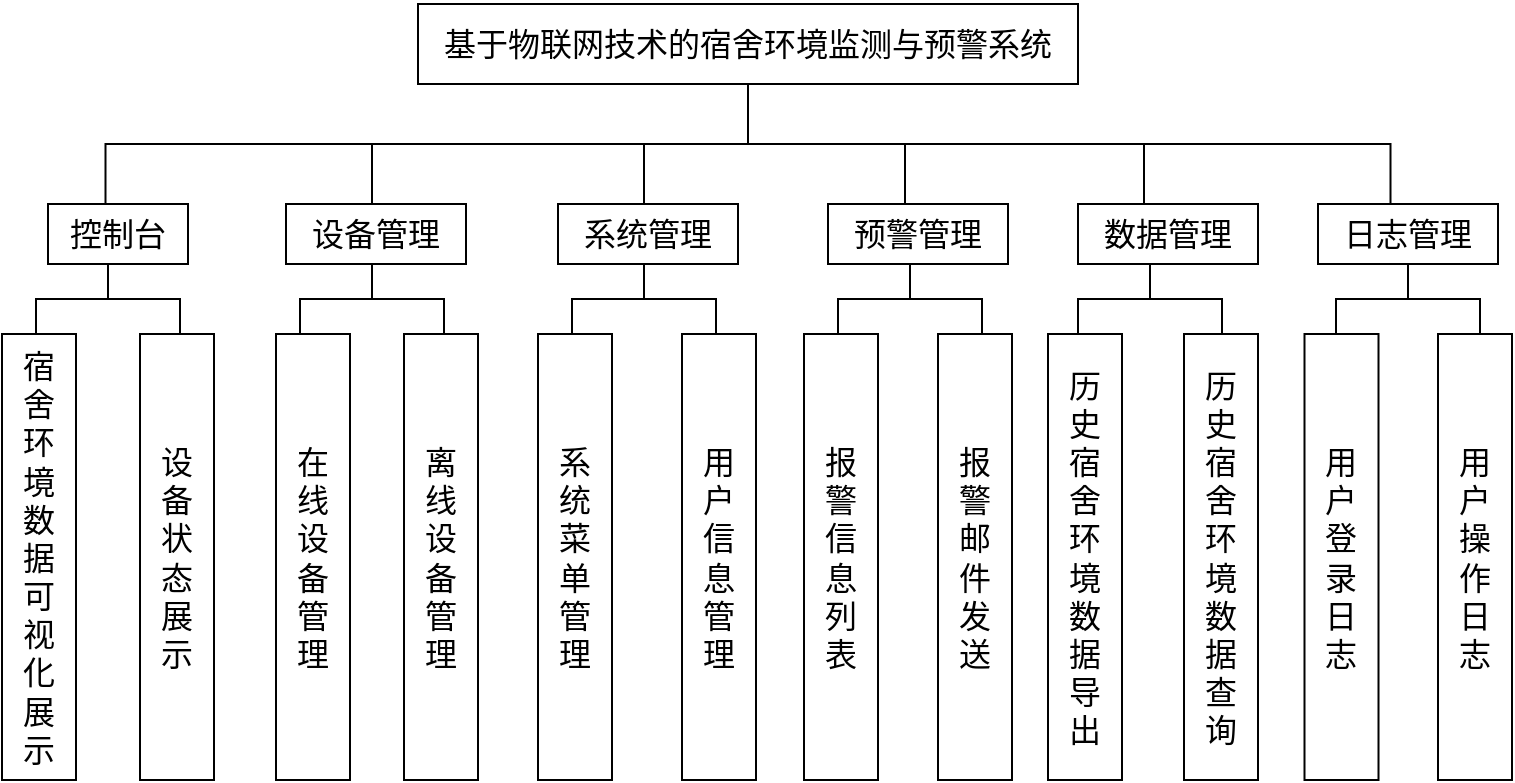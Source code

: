 <mxfile version="26.2.14">
  <diagram name="第 1 页" id="5ql-rkAp0StZzGZ4hSSv">
    <mxGraphModel dx="1534" dy="826" grid="1" gridSize="10" guides="1" tooltips="1" connect="1" arrows="1" fold="1" page="1" pageScale="1" pageWidth="827" pageHeight="1169" math="0" shadow="0">
      <root>
        <mxCell id="0" />
        <mxCell id="1" parent="0" />
        <mxCell id="PGz1YW0kTqPZM6cN3-vh-1" value="&lt;p class=&quot;MsoNormal&quot;&gt;&lt;font face=&quot;Helvetica&quot; style=&quot;font-size: 16px;&quot;&gt;&lt;font style=&quot;&quot;&gt;基于物联网&lt;/font&gt;技术的宿舍&lt;font style=&quot;&quot;&gt;环境监测与预警系统&lt;/font&gt;&lt;/font&gt;&lt;/p&gt;" style="rounded=0;whiteSpace=wrap;html=1;" vertex="1" parent="1">
          <mxGeometry x="260" y="250" width="330" height="40" as="geometry" />
        </mxCell>
        <mxCell id="PGz1YW0kTqPZM6cN3-vh-2" value="" style="strokeWidth=1;html=1;shape=mxgraph.flowchart.annotation_2;align=left;labelPosition=right;pointerEvents=1;direction=south;" vertex="1" parent="1">
          <mxGeometry x="103.75" y="290" width="642.5" height="60" as="geometry" />
        </mxCell>
        <mxCell id="PGz1YW0kTqPZM6cN3-vh-3" value="&lt;font style=&quot;font-size: 16px;&quot;&gt;宿&lt;/font&gt;&lt;div&gt;&lt;font style=&quot;font-size: 16px;&quot;&gt;舍&lt;/font&gt;&lt;/div&gt;&lt;div&gt;&lt;font style=&quot;font-size: 16px;&quot;&gt;环&lt;/font&gt;&lt;/div&gt;&lt;div&gt;&lt;font style=&quot;font-size: 16px;&quot;&gt;境&lt;/font&gt;&lt;/div&gt;&lt;div&gt;&lt;font style=&quot;font-size: 16px;&quot;&gt;数&lt;/font&gt;&lt;/div&gt;&lt;div&gt;&lt;font style=&quot;font-size: 16px;&quot;&gt;据&lt;/font&gt;&lt;/div&gt;&lt;div&gt;&lt;font style=&quot;font-size: 16px;&quot;&gt;可&lt;/font&gt;&lt;/div&gt;&lt;div&gt;&lt;font style=&quot;font-size: 16px;&quot;&gt;视&lt;/font&gt;&lt;/div&gt;&lt;div&gt;&lt;font style=&quot;font-size: 16px;&quot;&gt;化&lt;/font&gt;&lt;/div&gt;&lt;div&gt;&lt;font style=&quot;font-size: 16px;&quot;&gt;展&lt;/font&gt;&lt;/div&gt;&lt;div&gt;&lt;font style=&quot;font-size: 16px;&quot;&gt;示&lt;/font&gt;&lt;/div&gt;" style="rounded=0;whiteSpace=wrap;html=1;direction=west;" vertex="1" parent="1">
          <mxGeometry x="52" y="415" width="37" height="223" as="geometry" />
        </mxCell>
        <mxCell id="PGz1YW0kTqPZM6cN3-vh-4" value="&lt;font style=&quot;font-size: 16px;&quot;&gt;控制台&lt;/font&gt;" style="rounded=0;whiteSpace=wrap;html=1;" vertex="1" parent="1">
          <mxGeometry x="75" y="350" width="70" height="30" as="geometry" />
        </mxCell>
        <mxCell id="PGz1YW0kTqPZM6cN3-vh-5" value="" style="endArrow=none;html=1;rounded=0;" edge="1" parent="1">
          <mxGeometry width="50" height="50" relative="1" as="geometry">
            <mxPoint x="237" y="350" as="sourcePoint" />
            <mxPoint x="237" y="320" as="targetPoint" />
          </mxGeometry>
        </mxCell>
        <mxCell id="PGz1YW0kTqPZM6cN3-vh-6" value="" style="endArrow=none;html=1;rounded=0;" edge="1" parent="1">
          <mxGeometry width="50" height="50" relative="1" as="geometry">
            <mxPoint x="373" y="350" as="sourcePoint" />
            <mxPoint x="373" y="320" as="targetPoint" />
          </mxGeometry>
        </mxCell>
        <mxCell id="PGz1YW0kTqPZM6cN3-vh-8" value="" style="endArrow=none;html=1;rounded=0;" edge="1" parent="1">
          <mxGeometry width="50" height="50" relative="1" as="geometry">
            <mxPoint x="503.5" y="350" as="sourcePoint" />
            <mxPoint x="503.5" y="320" as="targetPoint" />
          </mxGeometry>
        </mxCell>
        <mxCell id="PGz1YW0kTqPZM6cN3-vh-9" value="" style="endArrow=none;html=1;rounded=0;" edge="1" parent="1">
          <mxGeometry width="50" height="50" relative="1" as="geometry">
            <mxPoint x="623" y="350" as="sourcePoint" />
            <mxPoint x="623" y="320" as="targetPoint" />
          </mxGeometry>
        </mxCell>
        <mxCell id="PGz1YW0kTqPZM6cN3-vh-11" value="&lt;font style=&quot;font-size: 16px;&quot;&gt;设备管理&lt;/font&gt;" style="rounded=0;whiteSpace=wrap;html=1;" vertex="1" parent="1">
          <mxGeometry x="194" y="350" width="90" height="30" as="geometry" />
        </mxCell>
        <mxCell id="PGz1YW0kTqPZM6cN3-vh-12" value="&lt;font style=&quot;font-size: 16px;&quot;&gt;系统管理&lt;/font&gt;" style="rounded=0;whiteSpace=wrap;html=1;" vertex="1" parent="1">
          <mxGeometry x="330" y="350" width="90" height="30" as="geometry" />
        </mxCell>
        <mxCell id="PGz1YW0kTqPZM6cN3-vh-13" value="&lt;font style=&quot;font-size: 16px;&quot;&gt;预警管理&lt;/font&gt;" style="rounded=0;whiteSpace=wrap;html=1;" vertex="1" parent="1">
          <mxGeometry x="465" y="350" width="90" height="30" as="geometry" />
        </mxCell>
        <mxCell id="PGz1YW0kTqPZM6cN3-vh-14" value="&lt;font style=&quot;font-size: 16px;&quot;&gt;数据管理&lt;/font&gt;" style="rounded=0;whiteSpace=wrap;html=1;" vertex="1" parent="1">
          <mxGeometry x="590" y="350" width="90" height="30" as="geometry" />
        </mxCell>
        <mxCell id="PGz1YW0kTqPZM6cN3-vh-15" value="&lt;font style=&quot;font-size: 16px;&quot;&gt;日志管理&lt;/font&gt;" style="rounded=0;whiteSpace=wrap;html=1;" vertex="1" parent="1">
          <mxGeometry x="710" y="350" width="90" height="30" as="geometry" />
        </mxCell>
        <mxCell id="PGz1YW0kTqPZM6cN3-vh-35" value="&lt;span style=&quot;font-size: 16px;&quot;&gt;设&lt;/span&gt;&lt;div&gt;&lt;span style=&quot;font-size: 16px;&quot;&gt;备&lt;/span&gt;&lt;/div&gt;&lt;div&gt;&lt;span style=&quot;font-size: 16px;&quot;&gt;状&lt;/span&gt;&lt;/div&gt;&lt;div&gt;&lt;span style=&quot;font-size: 16px;&quot;&gt;态&lt;/span&gt;&lt;/div&gt;&lt;div&gt;&lt;span style=&quot;font-size: 16px;&quot;&gt;展&lt;/span&gt;&lt;/div&gt;&lt;div&gt;&lt;span style=&quot;font-size: 16px;&quot;&gt;示&lt;/span&gt;&lt;/div&gt;" style="rounded=0;whiteSpace=wrap;html=1;direction=west;" vertex="1" parent="1">
          <mxGeometry x="121" y="415" width="37" height="223" as="geometry" />
        </mxCell>
        <mxCell id="PGz1YW0kTqPZM6cN3-vh-36" value="&lt;font style=&quot;font-size: 16px;&quot;&gt;在&lt;/font&gt;&lt;div&gt;&lt;font style=&quot;font-size: 16px;&quot;&gt;线&lt;/font&gt;&lt;/div&gt;&lt;div&gt;&lt;font style=&quot;font-size: 16px;&quot;&gt;设&lt;/font&gt;&lt;/div&gt;&lt;div&gt;&lt;font style=&quot;font-size: 16px;&quot;&gt;备&lt;/font&gt;&lt;/div&gt;&lt;div&gt;&lt;font style=&quot;font-size: 16px;&quot;&gt;管&lt;/font&gt;&lt;/div&gt;&lt;div&gt;&lt;font style=&quot;font-size: 16px;&quot;&gt;理&lt;/font&gt;&lt;/div&gt;" style="rounded=0;whiteSpace=wrap;html=1;direction=west;" vertex="1" parent="1">
          <mxGeometry x="189" y="415" width="37" height="223" as="geometry" />
        </mxCell>
        <mxCell id="PGz1YW0kTqPZM6cN3-vh-37" value="&lt;font style=&quot;font-size: 16px;&quot;&gt;离&lt;/font&gt;&lt;div&gt;&lt;font style=&quot;font-size: 16px;&quot;&gt;线&lt;/font&gt;&lt;/div&gt;&lt;div&gt;&lt;font style=&quot;font-size: 16px;&quot;&gt;设&lt;/font&gt;&lt;/div&gt;&lt;div&gt;&lt;font style=&quot;font-size: 16px;&quot;&gt;备&lt;/font&gt;&lt;/div&gt;&lt;div&gt;&lt;font style=&quot;font-size: 16px;&quot;&gt;管&lt;/font&gt;&lt;/div&gt;&lt;div&gt;&lt;font style=&quot;font-size: 16px;&quot;&gt;理&lt;/font&gt;&lt;/div&gt;" style="rounded=0;whiteSpace=wrap;html=1;direction=west;" vertex="1" parent="1">
          <mxGeometry x="253" y="415" width="37" height="223" as="geometry" />
        </mxCell>
        <mxCell id="PGz1YW0kTqPZM6cN3-vh-38" value="&lt;font style=&quot;font-size: 16px;&quot;&gt;系&lt;/font&gt;&lt;div&gt;&lt;font style=&quot;font-size: 16px;&quot;&gt;统&lt;/font&gt;&lt;/div&gt;&lt;div&gt;&lt;font style=&quot;font-size: 16px;&quot;&gt;菜&lt;/font&gt;&lt;div&gt;&lt;font style=&quot;font-size: 16px;&quot;&gt;单&lt;/font&gt;&lt;/div&gt;&lt;div&gt;&lt;font style=&quot;font-size: 16px;&quot;&gt;管&lt;/font&gt;&lt;/div&gt;&lt;div&gt;&lt;font style=&quot;font-size: 16px;&quot;&gt;理&lt;/font&gt;&lt;/div&gt;&lt;/div&gt;" style="rounded=0;whiteSpace=wrap;html=1;direction=west;" vertex="1" parent="1">
          <mxGeometry x="320" y="415" width="37" height="223" as="geometry" />
        </mxCell>
        <mxCell id="PGz1YW0kTqPZM6cN3-vh-39" value="&lt;font style=&quot;font-size: 16px;&quot;&gt;用&lt;/font&gt;&lt;div&gt;&lt;font style=&quot;font-size: 16px;&quot;&gt;户&lt;/font&gt;&lt;/div&gt;&lt;div&gt;&lt;font style=&quot;font-size: 16px;&quot;&gt;信&lt;/font&gt;&lt;/div&gt;&lt;div&gt;&lt;font style=&quot;font-size: 16px;&quot;&gt;息&lt;/font&gt;&lt;/div&gt;&lt;div&gt;&lt;font style=&quot;font-size: 16px;&quot;&gt;管&lt;/font&gt;&lt;/div&gt;&lt;div&gt;&lt;font style=&quot;font-size: 16px;&quot;&gt;理&lt;/font&gt;&lt;/div&gt;" style="rounded=0;whiteSpace=wrap;html=1;direction=west;" vertex="1" parent="1">
          <mxGeometry x="392" y="415" width="37" height="223" as="geometry" />
        </mxCell>
        <mxCell id="PGz1YW0kTqPZM6cN3-vh-40" value="&lt;font style=&quot;font-size: 16px;&quot;&gt;报&lt;/font&gt;&lt;div&gt;&lt;font style=&quot;font-size: 16px;&quot;&gt;警&lt;/font&gt;&lt;/div&gt;&lt;div&gt;&lt;font style=&quot;font-size: 16px;&quot;&gt;信&lt;/font&gt;&lt;/div&gt;&lt;div&gt;&lt;font style=&quot;font-size: 16px;&quot;&gt;息&lt;/font&gt;&lt;/div&gt;&lt;div&gt;&lt;font style=&quot;font-size: 16px;&quot;&gt;列&lt;/font&gt;&lt;/div&gt;&lt;div&gt;&lt;font style=&quot;font-size: 16px;&quot;&gt;表&lt;/font&gt;&lt;/div&gt;" style="rounded=0;whiteSpace=wrap;html=1;direction=west;" vertex="1" parent="1">
          <mxGeometry x="453" y="415" width="37" height="223" as="geometry" />
        </mxCell>
        <mxCell id="PGz1YW0kTqPZM6cN3-vh-41" value="&lt;font style=&quot;font-size: 16px;&quot;&gt;报&lt;/font&gt;&lt;div&gt;&lt;font style=&quot;font-size: 16px;&quot;&gt;警&lt;/font&gt;&lt;/div&gt;&lt;div&gt;&lt;font style=&quot;font-size: 16px;&quot;&gt;邮&lt;/font&gt;&lt;/div&gt;&lt;div&gt;&lt;font style=&quot;font-size: 16px;&quot;&gt;件&lt;/font&gt;&lt;/div&gt;&lt;div&gt;&lt;font style=&quot;font-size: 16px;&quot;&gt;发&lt;/font&gt;&lt;/div&gt;&lt;div&gt;&lt;font style=&quot;font-size: 16px;&quot;&gt;送&lt;/font&gt;&lt;/div&gt;" style="rounded=0;whiteSpace=wrap;html=1;direction=west;" vertex="1" parent="1">
          <mxGeometry x="520" y="415" width="37" height="223" as="geometry" />
        </mxCell>
        <mxCell id="PGz1YW0kTqPZM6cN3-vh-42" value="&lt;font style=&quot;font-size: 16px;&quot;&gt;历&lt;/font&gt;&lt;div&gt;&lt;font style=&quot;font-size: 16px;&quot;&gt;史&lt;/font&gt;&lt;/div&gt;&lt;div&gt;&lt;font style=&quot;font-size: 16px;&quot;&gt;宿&lt;/font&gt;&lt;/div&gt;&lt;div&gt;&lt;font style=&quot;font-size: 16px;&quot;&gt;舍&lt;/font&gt;&lt;/div&gt;&lt;div&gt;&lt;font style=&quot;font-size: 16px;&quot;&gt;环&lt;/font&gt;&lt;/div&gt;&lt;div&gt;&lt;font style=&quot;font-size: 16px;&quot;&gt;境&lt;/font&gt;&lt;/div&gt;&lt;div&gt;&lt;font style=&quot;font-size: 16px;&quot;&gt;数&lt;/font&gt;&lt;/div&gt;&lt;div&gt;&lt;font style=&quot;font-size: 16px;&quot;&gt;据&lt;/font&gt;&lt;/div&gt;&lt;div&gt;&lt;font style=&quot;font-size: 16px;&quot;&gt;导&lt;/font&gt;&lt;/div&gt;&lt;div&gt;&lt;font style=&quot;font-size: 16px;&quot;&gt;出&lt;/font&gt;&lt;/div&gt;" style="rounded=0;whiteSpace=wrap;html=1;direction=west;" vertex="1" parent="1">
          <mxGeometry x="575" y="415" width="37" height="223" as="geometry" />
        </mxCell>
        <mxCell id="PGz1YW0kTqPZM6cN3-vh-43" value="&lt;font style=&quot;font-size: 16px;&quot;&gt;历&lt;/font&gt;&lt;div&gt;&lt;font style=&quot;font-size: 16px;&quot;&gt;史&lt;/font&gt;&lt;/div&gt;&lt;div&gt;&lt;font style=&quot;font-size: 16px;&quot;&gt;宿&lt;/font&gt;&lt;/div&gt;&lt;div&gt;&lt;font style=&quot;font-size: 16px;&quot;&gt;舍&lt;/font&gt;&lt;/div&gt;&lt;div&gt;&lt;font style=&quot;font-size: 16px;&quot;&gt;环&lt;/font&gt;&lt;/div&gt;&lt;div&gt;&lt;font style=&quot;font-size: 16px;&quot;&gt;境&lt;/font&gt;&lt;/div&gt;&lt;div&gt;&lt;font style=&quot;font-size: 16px;&quot;&gt;数&lt;/font&gt;&lt;/div&gt;&lt;div&gt;&lt;font style=&quot;font-size: 16px;&quot;&gt;据&lt;/font&gt;&lt;/div&gt;&lt;div&gt;&lt;font style=&quot;font-size: 16px;&quot;&gt;查&lt;/font&gt;&lt;/div&gt;&lt;div&gt;&lt;font style=&quot;font-size: 16px;&quot;&gt;询&lt;/font&gt;&lt;/div&gt;" style="rounded=0;whiteSpace=wrap;html=1;direction=west;" vertex="1" parent="1">
          <mxGeometry x="643" y="415" width="37" height="223" as="geometry" />
        </mxCell>
        <mxCell id="PGz1YW0kTqPZM6cN3-vh-44" value="&lt;font style=&quot;font-size: 16px;&quot;&gt;用&lt;/font&gt;&lt;div&gt;&lt;font style=&quot;font-size: 16px;&quot;&gt;户&lt;/font&gt;&lt;/div&gt;&lt;div&gt;&lt;font style=&quot;font-size: 16px;&quot;&gt;登&lt;/font&gt;&lt;/div&gt;&lt;div&gt;&lt;font style=&quot;font-size: 16px;&quot;&gt;录&lt;/font&gt;&lt;/div&gt;&lt;div&gt;&lt;font style=&quot;font-size: 16px;&quot;&gt;日&lt;/font&gt;&lt;/div&gt;&lt;div&gt;&lt;font style=&quot;font-size: 16px;&quot;&gt;志&lt;/font&gt;&lt;/div&gt;" style="rounded=0;whiteSpace=wrap;html=1;direction=west;" vertex="1" parent="1">
          <mxGeometry x="703.25" y="415" width="37" height="223" as="geometry" />
        </mxCell>
        <mxCell id="PGz1YW0kTqPZM6cN3-vh-46" value="&lt;font style=&quot;font-size: 16px;&quot;&gt;用&lt;/font&gt;&lt;div&gt;&lt;font style=&quot;font-size: 16px;&quot;&gt;户&lt;/font&gt;&lt;/div&gt;&lt;div&gt;&lt;span style=&quot;font-size: 16px;&quot;&gt;操&lt;/span&gt;&lt;/div&gt;&lt;div&gt;&lt;span style=&quot;font-size: 16px;&quot;&gt;作&lt;/span&gt;&lt;/div&gt;&lt;div&gt;&lt;font style=&quot;font-size: 16px;&quot;&gt;日&lt;/font&gt;&lt;/div&gt;&lt;div&gt;&lt;font style=&quot;font-size: 16px;&quot;&gt;志&lt;/font&gt;&lt;/div&gt;" style="rounded=0;whiteSpace=wrap;html=1;direction=west;" vertex="1" parent="1">
          <mxGeometry x="770" y="415" width="37" height="223" as="geometry" />
        </mxCell>
        <mxCell id="PGz1YW0kTqPZM6cN3-vh-47" value="" style="strokeWidth=1;html=1;shape=mxgraph.flowchart.annotation_2;align=left;labelPosition=right;pointerEvents=1;direction=south;" vertex="1" parent="1">
          <mxGeometry x="69" y="380" width="72" height="35" as="geometry" />
        </mxCell>
        <mxCell id="PGz1YW0kTqPZM6cN3-vh-48" value="" style="strokeWidth=1;html=1;shape=mxgraph.flowchart.annotation_2;align=left;labelPosition=right;pointerEvents=1;direction=south;" vertex="1" parent="1">
          <mxGeometry x="201" y="380" width="72" height="35" as="geometry" />
        </mxCell>
        <mxCell id="PGz1YW0kTqPZM6cN3-vh-49" value="" style="strokeWidth=1;html=1;shape=mxgraph.flowchart.annotation_2;align=left;labelPosition=right;pointerEvents=1;direction=south;" vertex="1" parent="1">
          <mxGeometry x="337" y="380" width="72" height="35" as="geometry" />
        </mxCell>
        <mxCell id="PGz1YW0kTqPZM6cN3-vh-50" value="" style="strokeWidth=1;html=1;shape=mxgraph.flowchart.annotation_2;align=left;labelPosition=right;pointerEvents=1;direction=south;" vertex="1" parent="1">
          <mxGeometry x="470" y="380" width="72" height="35" as="geometry" />
        </mxCell>
        <mxCell id="PGz1YW0kTqPZM6cN3-vh-51" value="" style="strokeWidth=1;html=1;shape=mxgraph.flowchart.annotation_2;align=left;labelPosition=right;pointerEvents=1;direction=south;" vertex="1" parent="1">
          <mxGeometry x="590" y="380" width="72" height="35" as="geometry" />
        </mxCell>
        <mxCell id="PGz1YW0kTqPZM6cN3-vh-52" value="" style="strokeWidth=1;html=1;shape=mxgraph.flowchart.annotation_2;align=left;labelPosition=right;pointerEvents=1;direction=south;" vertex="1" parent="1">
          <mxGeometry x="719" y="380" width="72" height="35" as="geometry" />
        </mxCell>
      </root>
    </mxGraphModel>
  </diagram>
</mxfile>
